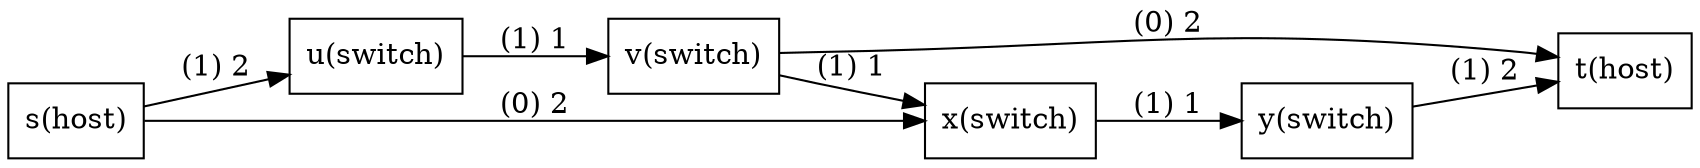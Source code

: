 digraph G{
rankdir=LR;
node [shape=record];

s [label="s(host)"];
u [label="u(switch)"];
s->u[label="(1) 2"];
s [label="s(host)"];
x [label="x(switch)"];
s->x[label="(0) 2"];
u [label="u(switch)"];
v [label="v(switch)"];
u->v[label="(1) 1"];
x [label="x(switch)"];
y [label="y(switch)"];
x->y[label="(1) 1"];
v [label="v(switch)"];
t [label="t(host)"];
v->t[label="(0) 2"];
v [label="v(switch)"];
x [label="x(switch)"];
v->x[label="(1) 1"];
y [label="y(switch)"];
t [label="t(host)"];
y->t[label="(1) 2"];

}